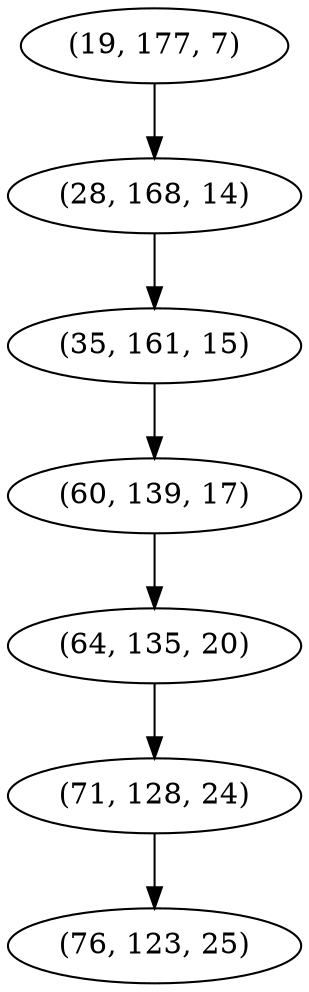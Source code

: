 digraph tree {
    "(19, 177, 7)";
    "(28, 168, 14)";
    "(35, 161, 15)";
    "(60, 139, 17)";
    "(64, 135, 20)";
    "(71, 128, 24)";
    "(76, 123, 25)";
    "(19, 177, 7)" -> "(28, 168, 14)";
    "(28, 168, 14)" -> "(35, 161, 15)";
    "(35, 161, 15)" -> "(60, 139, 17)";
    "(60, 139, 17)" -> "(64, 135, 20)";
    "(64, 135, 20)" -> "(71, 128, 24)";
    "(71, 128, 24)" -> "(76, 123, 25)";
}
